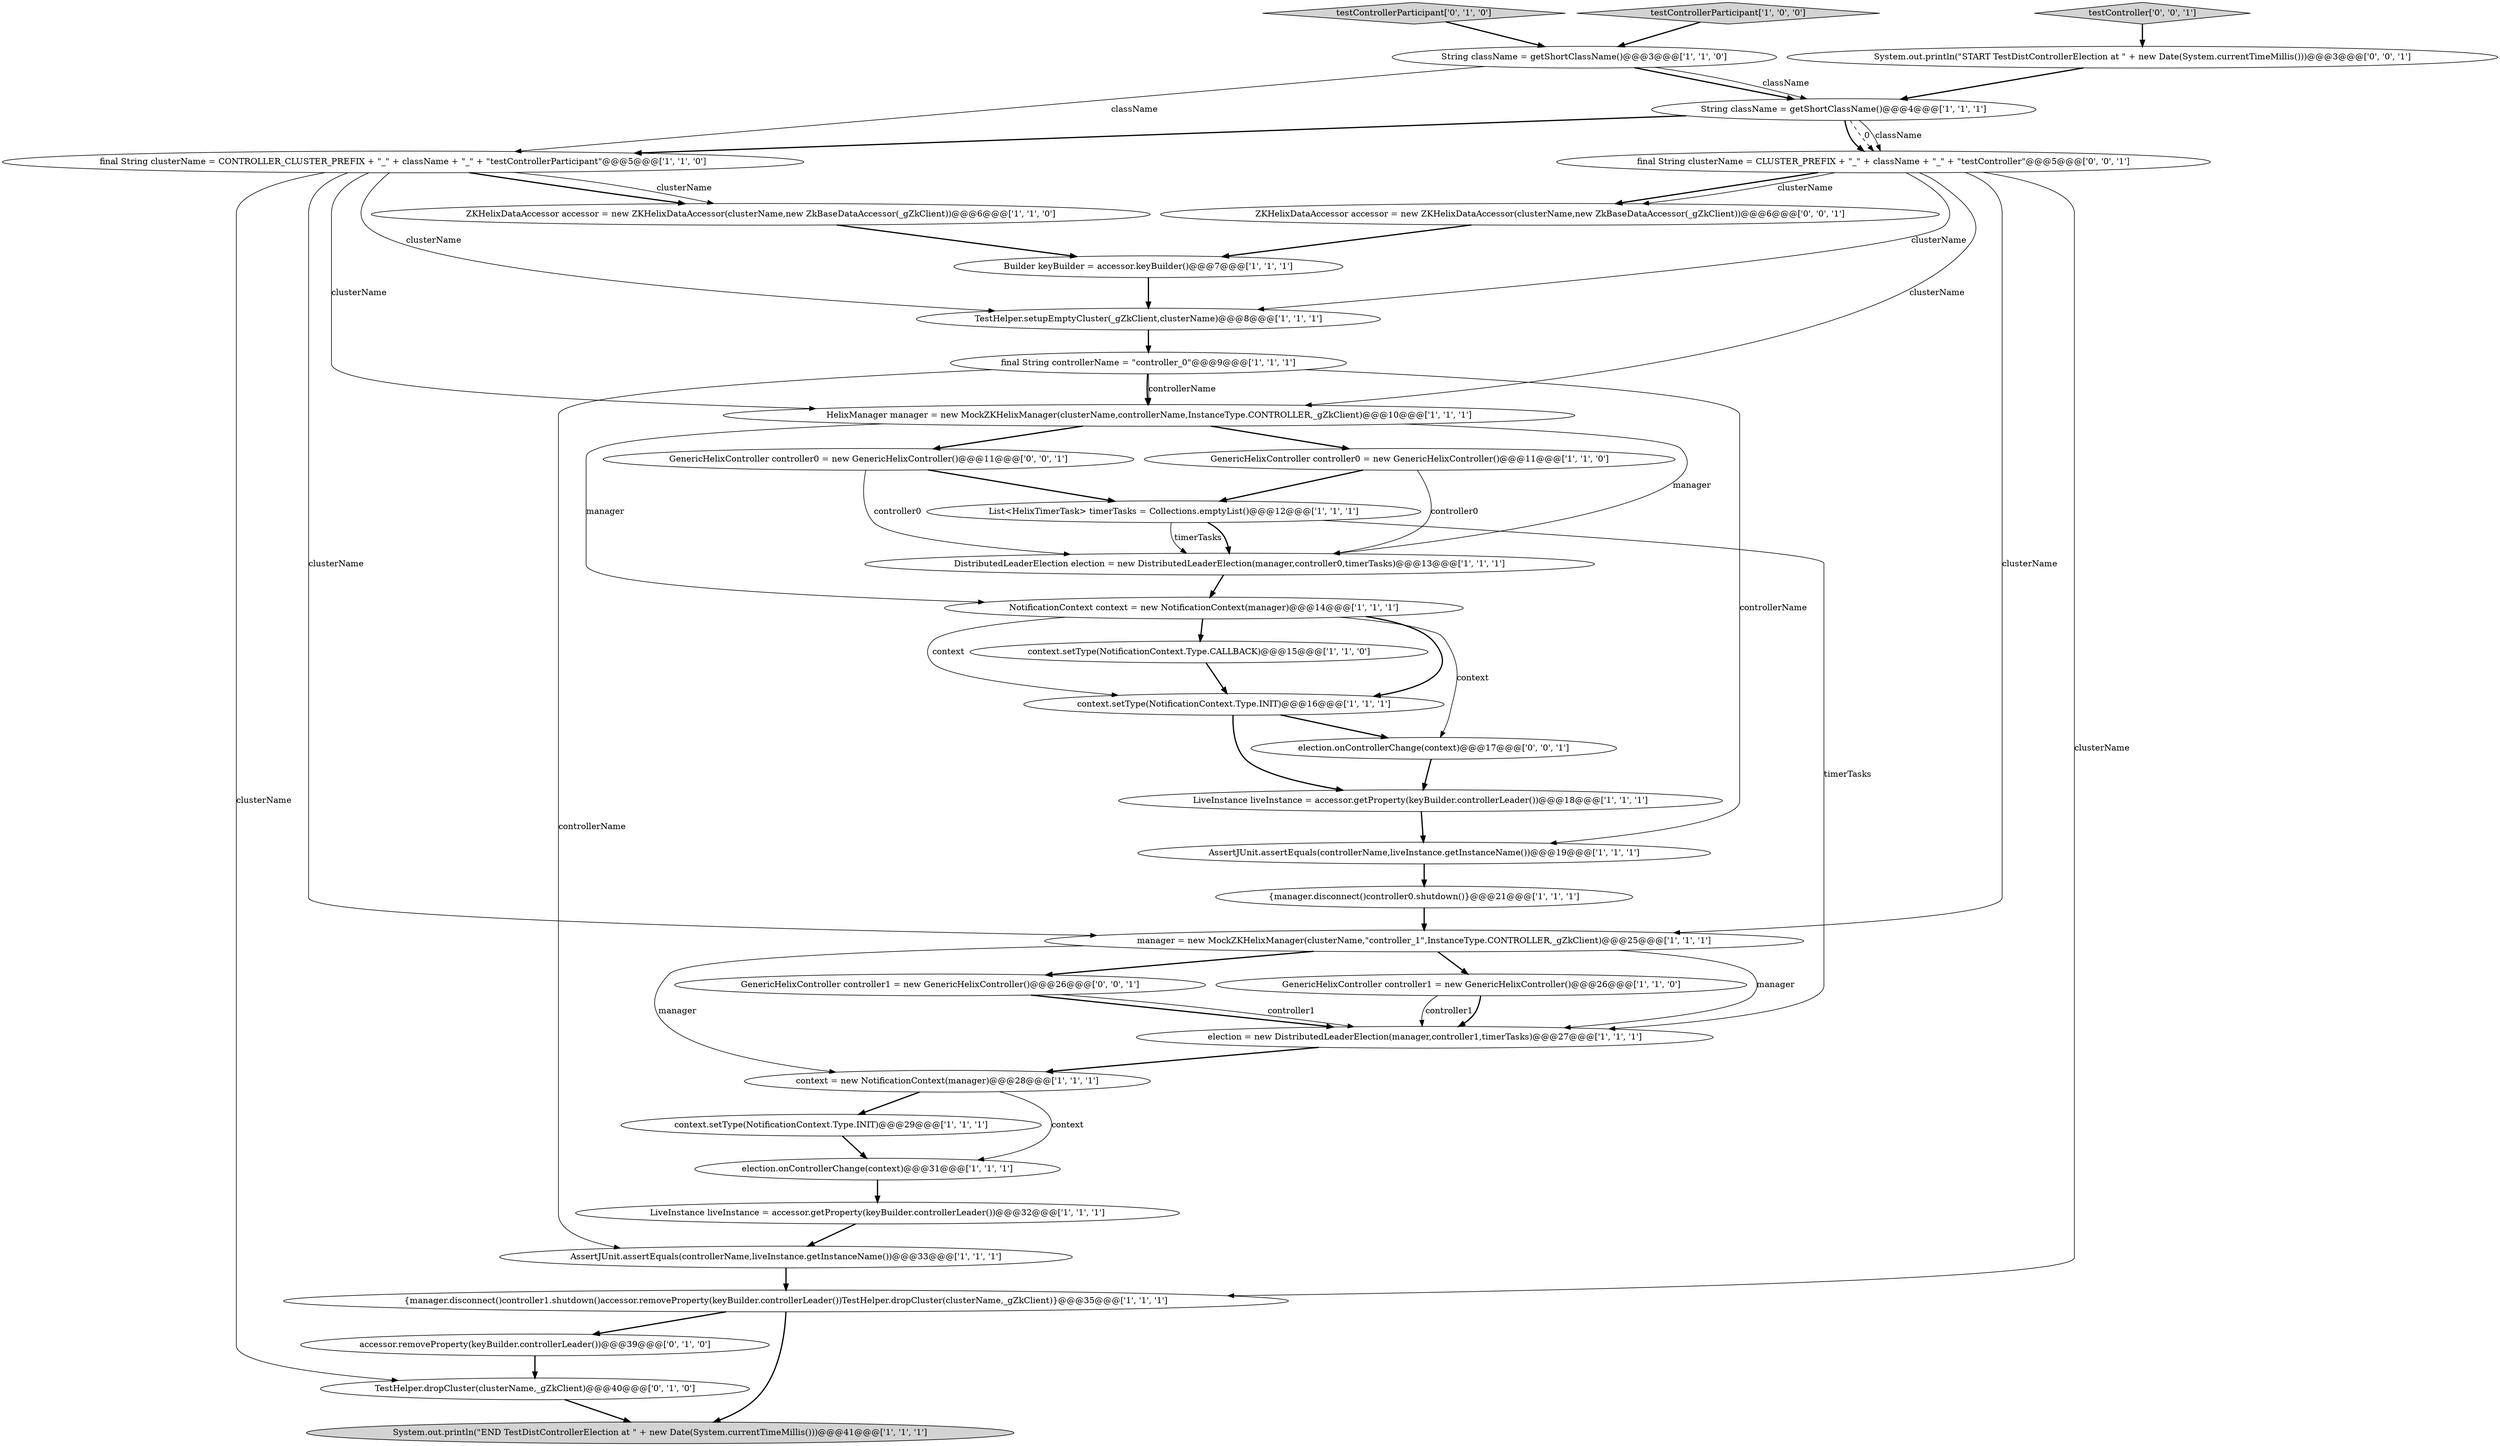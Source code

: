 digraph {
21 [style = filled, label = "context.setType(NotificationContext.Type.INIT)@@@29@@@['1', '1', '1']", fillcolor = white, shape = ellipse image = "AAA0AAABBB1BBB"];
13 [style = filled, label = "AssertJUnit.assertEquals(controllerName,liveInstance.getInstanceName())@@@33@@@['1', '1', '1']", fillcolor = white, shape = ellipse image = "AAA0AAABBB1BBB"];
7 [style = filled, label = "GenericHelixController controller1 = new GenericHelixController()@@@26@@@['1', '1', '0']", fillcolor = white, shape = ellipse image = "AAA0AAABBB1BBB"];
28 [style = filled, label = "accessor.removeProperty(keyBuilder.controllerLeader())@@@39@@@['0', '1', '0']", fillcolor = white, shape = ellipse image = "AAA1AAABBB2BBB"];
14 [style = filled, label = "testControllerParticipant['1', '0', '0']", fillcolor = lightgray, shape = diamond image = "AAA0AAABBB1BBB"];
18 [style = filled, label = "List<HelixTimerTask> timerTasks = Collections.emptyList()@@@12@@@['1', '1', '1']", fillcolor = white, shape = ellipse image = "AAA0AAABBB1BBB"];
2 [style = filled, label = "election = new DistributedLeaderElection(manager,controller1,timerTasks)@@@27@@@['1', '1', '1']", fillcolor = white, shape = ellipse image = "AAA0AAABBB1BBB"];
5 [style = filled, label = "context.setType(NotificationContext.Type.CALLBACK)@@@15@@@['1', '1', '0']", fillcolor = white, shape = ellipse image = "AAA0AAABBB1BBB"];
15 [style = filled, label = "HelixManager manager = new MockZKHelixManager(clusterName,controllerName,InstanceType.CONTROLLER,_gZkClient)@@@10@@@['1', '1', '1']", fillcolor = white, shape = ellipse image = "AAA0AAABBB1BBB"];
29 [style = filled, label = "testControllerParticipant['0', '1', '0']", fillcolor = lightgray, shape = diamond image = "AAA0AAABBB2BBB"];
26 [style = filled, label = "LiveInstance liveInstance = accessor.getProperty(keyBuilder.controllerLeader())@@@18@@@['1', '1', '1']", fillcolor = white, shape = ellipse image = "AAA0AAABBB1BBB"];
12 [style = filled, label = "{manager.disconnect()controller0.shutdown()}@@@21@@@['1', '1', '1']", fillcolor = white, shape = ellipse image = "AAA0AAABBB1BBB"];
27 [style = filled, label = "String className = getShortClassName()@@@3@@@['1', '1', '0']", fillcolor = white, shape = ellipse image = "AAA0AAABBB1BBB"];
37 [style = filled, label = "testController['0', '0', '1']", fillcolor = lightgray, shape = diamond image = "AAA0AAABBB3BBB"];
24 [style = filled, label = "NotificationContext context = new NotificationContext(manager)@@@14@@@['1', '1', '1']", fillcolor = white, shape = ellipse image = "AAA0AAABBB1BBB"];
20 [style = filled, label = "context.setType(NotificationContext.Type.INIT)@@@16@@@['1', '1', '1']", fillcolor = white, shape = ellipse image = "AAA0AAABBB1BBB"];
8 [style = filled, label = "TestHelper.setupEmptyCluster(_gZkClient,clusterName)@@@8@@@['1', '1', '1']", fillcolor = white, shape = ellipse image = "AAA0AAABBB1BBB"];
32 [style = filled, label = "final String clusterName = CLUSTER_PREFIX + \"_\" + className + \"_\" + \"testController\"@@@5@@@['0', '0', '1']", fillcolor = white, shape = ellipse image = "AAA0AAABBB3BBB"];
23 [style = filled, label = "String className = getShortClassName()@@@4@@@['1', '1', '1']", fillcolor = white, shape = ellipse image = "AAA0AAABBB1BBB"];
22 [style = filled, label = "LiveInstance liveInstance = accessor.getProperty(keyBuilder.controllerLeader())@@@32@@@['1', '1', '1']", fillcolor = white, shape = ellipse image = "AAA0AAABBB1BBB"];
11 [style = filled, label = "GenericHelixController controller0 = new GenericHelixController()@@@11@@@['1', '1', '0']", fillcolor = white, shape = ellipse image = "AAA0AAABBB1BBB"];
6 [style = filled, label = "System.out.println(\"END TestDistControllerElection at \" + new Date(System.currentTimeMillis()))@@@41@@@['1', '1', '1']", fillcolor = lightgray, shape = ellipse image = "AAA0AAABBB1BBB"];
33 [style = filled, label = "election.onControllerChange(context)@@@17@@@['0', '0', '1']", fillcolor = white, shape = ellipse image = "AAA0AAABBB3BBB"];
0 [style = filled, label = "manager = new MockZKHelixManager(clusterName,\"controller_1\",InstanceType.CONTROLLER,_gZkClient)@@@25@@@['1', '1', '1']", fillcolor = white, shape = ellipse image = "AAA0AAABBB1BBB"];
17 [style = filled, label = "Builder keyBuilder = accessor.keyBuilder()@@@7@@@['1', '1', '1']", fillcolor = white, shape = ellipse image = "AAA0AAABBB1BBB"];
3 [style = filled, label = "final String clusterName = CONTROLLER_CLUSTER_PREFIX + \"_\" + className + \"_\" + \"testControllerParticipant\"@@@5@@@['1', '1', '0']", fillcolor = white, shape = ellipse image = "AAA0AAABBB1BBB"];
30 [style = filled, label = "TestHelper.dropCluster(clusterName,_gZkClient)@@@40@@@['0', '1', '0']", fillcolor = white, shape = ellipse image = "AAA1AAABBB2BBB"];
31 [style = filled, label = "ZKHelixDataAccessor accessor = new ZKHelixDataAccessor(clusterName,new ZkBaseDataAccessor(_gZkClient))@@@6@@@['0', '0', '1']", fillcolor = white, shape = ellipse image = "AAA0AAABBB3BBB"];
1 [style = filled, label = "final String controllerName = \"controller_0\"@@@9@@@['1', '1', '1']", fillcolor = white, shape = ellipse image = "AAA0AAABBB1BBB"];
36 [style = filled, label = "System.out.println(\"START TestDistControllerElection at \" + new Date(System.currentTimeMillis()))@@@3@@@['0', '0', '1']", fillcolor = white, shape = ellipse image = "AAA0AAABBB3BBB"];
16 [style = filled, label = "AssertJUnit.assertEquals(controllerName,liveInstance.getInstanceName())@@@19@@@['1', '1', '1']", fillcolor = white, shape = ellipse image = "AAA0AAABBB1BBB"];
4 [style = filled, label = "ZKHelixDataAccessor accessor = new ZKHelixDataAccessor(clusterName,new ZkBaseDataAccessor(_gZkClient))@@@6@@@['1', '1', '0']", fillcolor = white, shape = ellipse image = "AAA0AAABBB1BBB"];
10 [style = filled, label = "election.onControllerChange(context)@@@31@@@['1', '1', '1']", fillcolor = white, shape = ellipse image = "AAA0AAABBB1BBB"];
19 [style = filled, label = "context = new NotificationContext(manager)@@@28@@@['1', '1', '1']", fillcolor = white, shape = ellipse image = "AAA0AAABBB1BBB"];
9 [style = filled, label = "{manager.disconnect()controller1.shutdown()accessor.removeProperty(keyBuilder.controllerLeader())TestHelper.dropCluster(clusterName,_gZkClient)}@@@35@@@['1', '1', '1']", fillcolor = white, shape = ellipse image = "AAA0AAABBB1BBB"];
34 [style = filled, label = "GenericHelixController controller0 = new GenericHelixController()@@@11@@@['0', '0', '1']", fillcolor = white, shape = ellipse image = "AAA0AAABBB3BBB"];
25 [style = filled, label = "DistributedLeaderElection election = new DistributedLeaderElection(manager,controller0,timerTasks)@@@13@@@['1', '1', '1']", fillcolor = white, shape = ellipse image = "AAA0AAABBB1BBB"];
35 [style = filled, label = "GenericHelixController controller1 = new GenericHelixController()@@@26@@@['0', '0', '1']", fillcolor = white, shape = ellipse image = "AAA0AAABBB3BBB"];
14->27 [style = bold, label=""];
24->33 [style = solid, label="context"];
23->3 [style = bold, label=""];
32->9 [style = solid, label="clusterName"];
12->0 [style = bold, label=""];
18->25 [style = solid, label="timerTasks"];
3->0 [style = solid, label="clusterName"];
0->2 [style = solid, label="manager"];
34->25 [style = solid, label="controller0"];
28->30 [style = bold, label=""];
29->27 [style = bold, label=""];
23->32 [style = bold, label=""];
34->18 [style = bold, label=""];
35->2 [style = bold, label=""];
15->25 [style = solid, label="manager"];
0->35 [style = bold, label=""];
26->16 [style = bold, label=""];
3->4 [style = solid, label="clusterName"];
24->20 [style = bold, label=""];
0->7 [style = bold, label=""];
7->2 [style = solid, label="controller1"];
0->19 [style = solid, label="manager"];
27->3 [style = solid, label="className"];
3->15 [style = solid, label="clusterName"];
25->24 [style = bold, label=""];
11->25 [style = solid, label="controller0"];
3->8 [style = solid, label="clusterName"];
27->23 [style = bold, label=""];
18->25 [style = bold, label=""];
20->33 [style = bold, label=""];
4->17 [style = bold, label=""];
11->18 [style = bold, label=""];
15->24 [style = solid, label="manager"];
3->30 [style = solid, label="clusterName"];
21->10 [style = bold, label=""];
36->23 [style = bold, label=""];
23->32 [style = dashed, label="0"];
9->6 [style = bold, label=""];
8->1 [style = bold, label=""];
16->12 [style = bold, label=""];
19->21 [style = bold, label=""];
10->22 [style = bold, label=""];
37->36 [style = bold, label=""];
2->19 [style = bold, label=""];
18->2 [style = solid, label="timerTasks"];
31->17 [style = bold, label=""];
32->0 [style = solid, label="clusterName"];
15->11 [style = bold, label=""];
30->6 [style = bold, label=""];
32->31 [style = bold, label=""];
27->23 [style = solid, label="className"];
1->13 [style = solid, label="controllerName"];
5->20 [style = bold, label=""];
1->15 [style = bold, label=""];
32->8 [style = solid, label="clusterName"];
17->8 [style = bold, label=""];
35->2 [style = solid, label="controller1"];
15->34 [style = bold, label=""];
23->32 [style = solid, label="className"];
9->28 [style = bold, label=""];
13->9 [style = bold, label=""];
24->5 [style = bold, label=""];
20->26 [style = bold, label=""];
1->16 [style = solid, label="controllerName"];
24->20 [style = solid, label="context"];
32->31 [style = solid, label="clusterName"];
3->4 [style = bold, label=""];
19->10 [style = solid, label="context"];
22->13 [style = bold, label=""];
1->15 [style = solid, label="controllerName"];
33->26 [style = bold, label=""];
32->15 [style = solid, label="clusterName"];
7->2 [style = bold, label=""];
}
